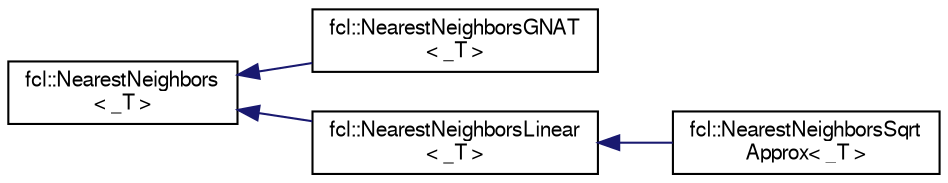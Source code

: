 digraph "Graphical Class Hierarchy"
{
  edge [fontname="FreeSans",fontsize="10",labelfontname="FreeSans",labelfontsize="10"];
  node [fontname="FreeSans",fontsize="10",shape=record];
  rankdir="LR";
  Node1 [label="fcl::NearestNeighbors\l\< _T \>",height=0.2,width=0.4,color="black", fillcolor="white", style="filled",URL="$a00126.html",tooltip="Abstract representation of a container that can perform nearest neighbors queries. "];
  Node1 -> Node2 [dir="back",color="midnightblue",fontsize="10",style="solid",fontname="FreeSans"];
  Node2 [label="fcl::NearestNeighborsGNAT\l\< _T \>",height=0.2,width=0.4,color="black", fillcolor="white", style="filled",URL="$a00127.html",tooltip="Geometric Near-neighbor Access Tree (GNAT), a data structure for nearest neighbor search..."];
  Node1 -> Node3 [dir="back",color="midnightblue",fontsize="10",style="solid",fontname="FreeSans"];
  Node3 [label="fcl::NearestNeighborsLinear\l\< _T \>",height=0.2,width=0.4,color="black", fillcolor="white", style="filled",URL="$a00128.html",tooltip="A nearest neighbors datastructure that uses linear search. "];
  Node3 -> Node4 [dir="back",color="midnightblue",fontsize="10",style="solid",fontname="FreeSans"];
  Node4 [label="fcl::NearestNeighborsSqrt\lApprox\< _T \>",height=0.2,width=0.4,color="black", fillcolor="white", style="filled",URL="$a00129.html",tooltip="A nearest neighbors datastructure that uses linear search. "];
}
